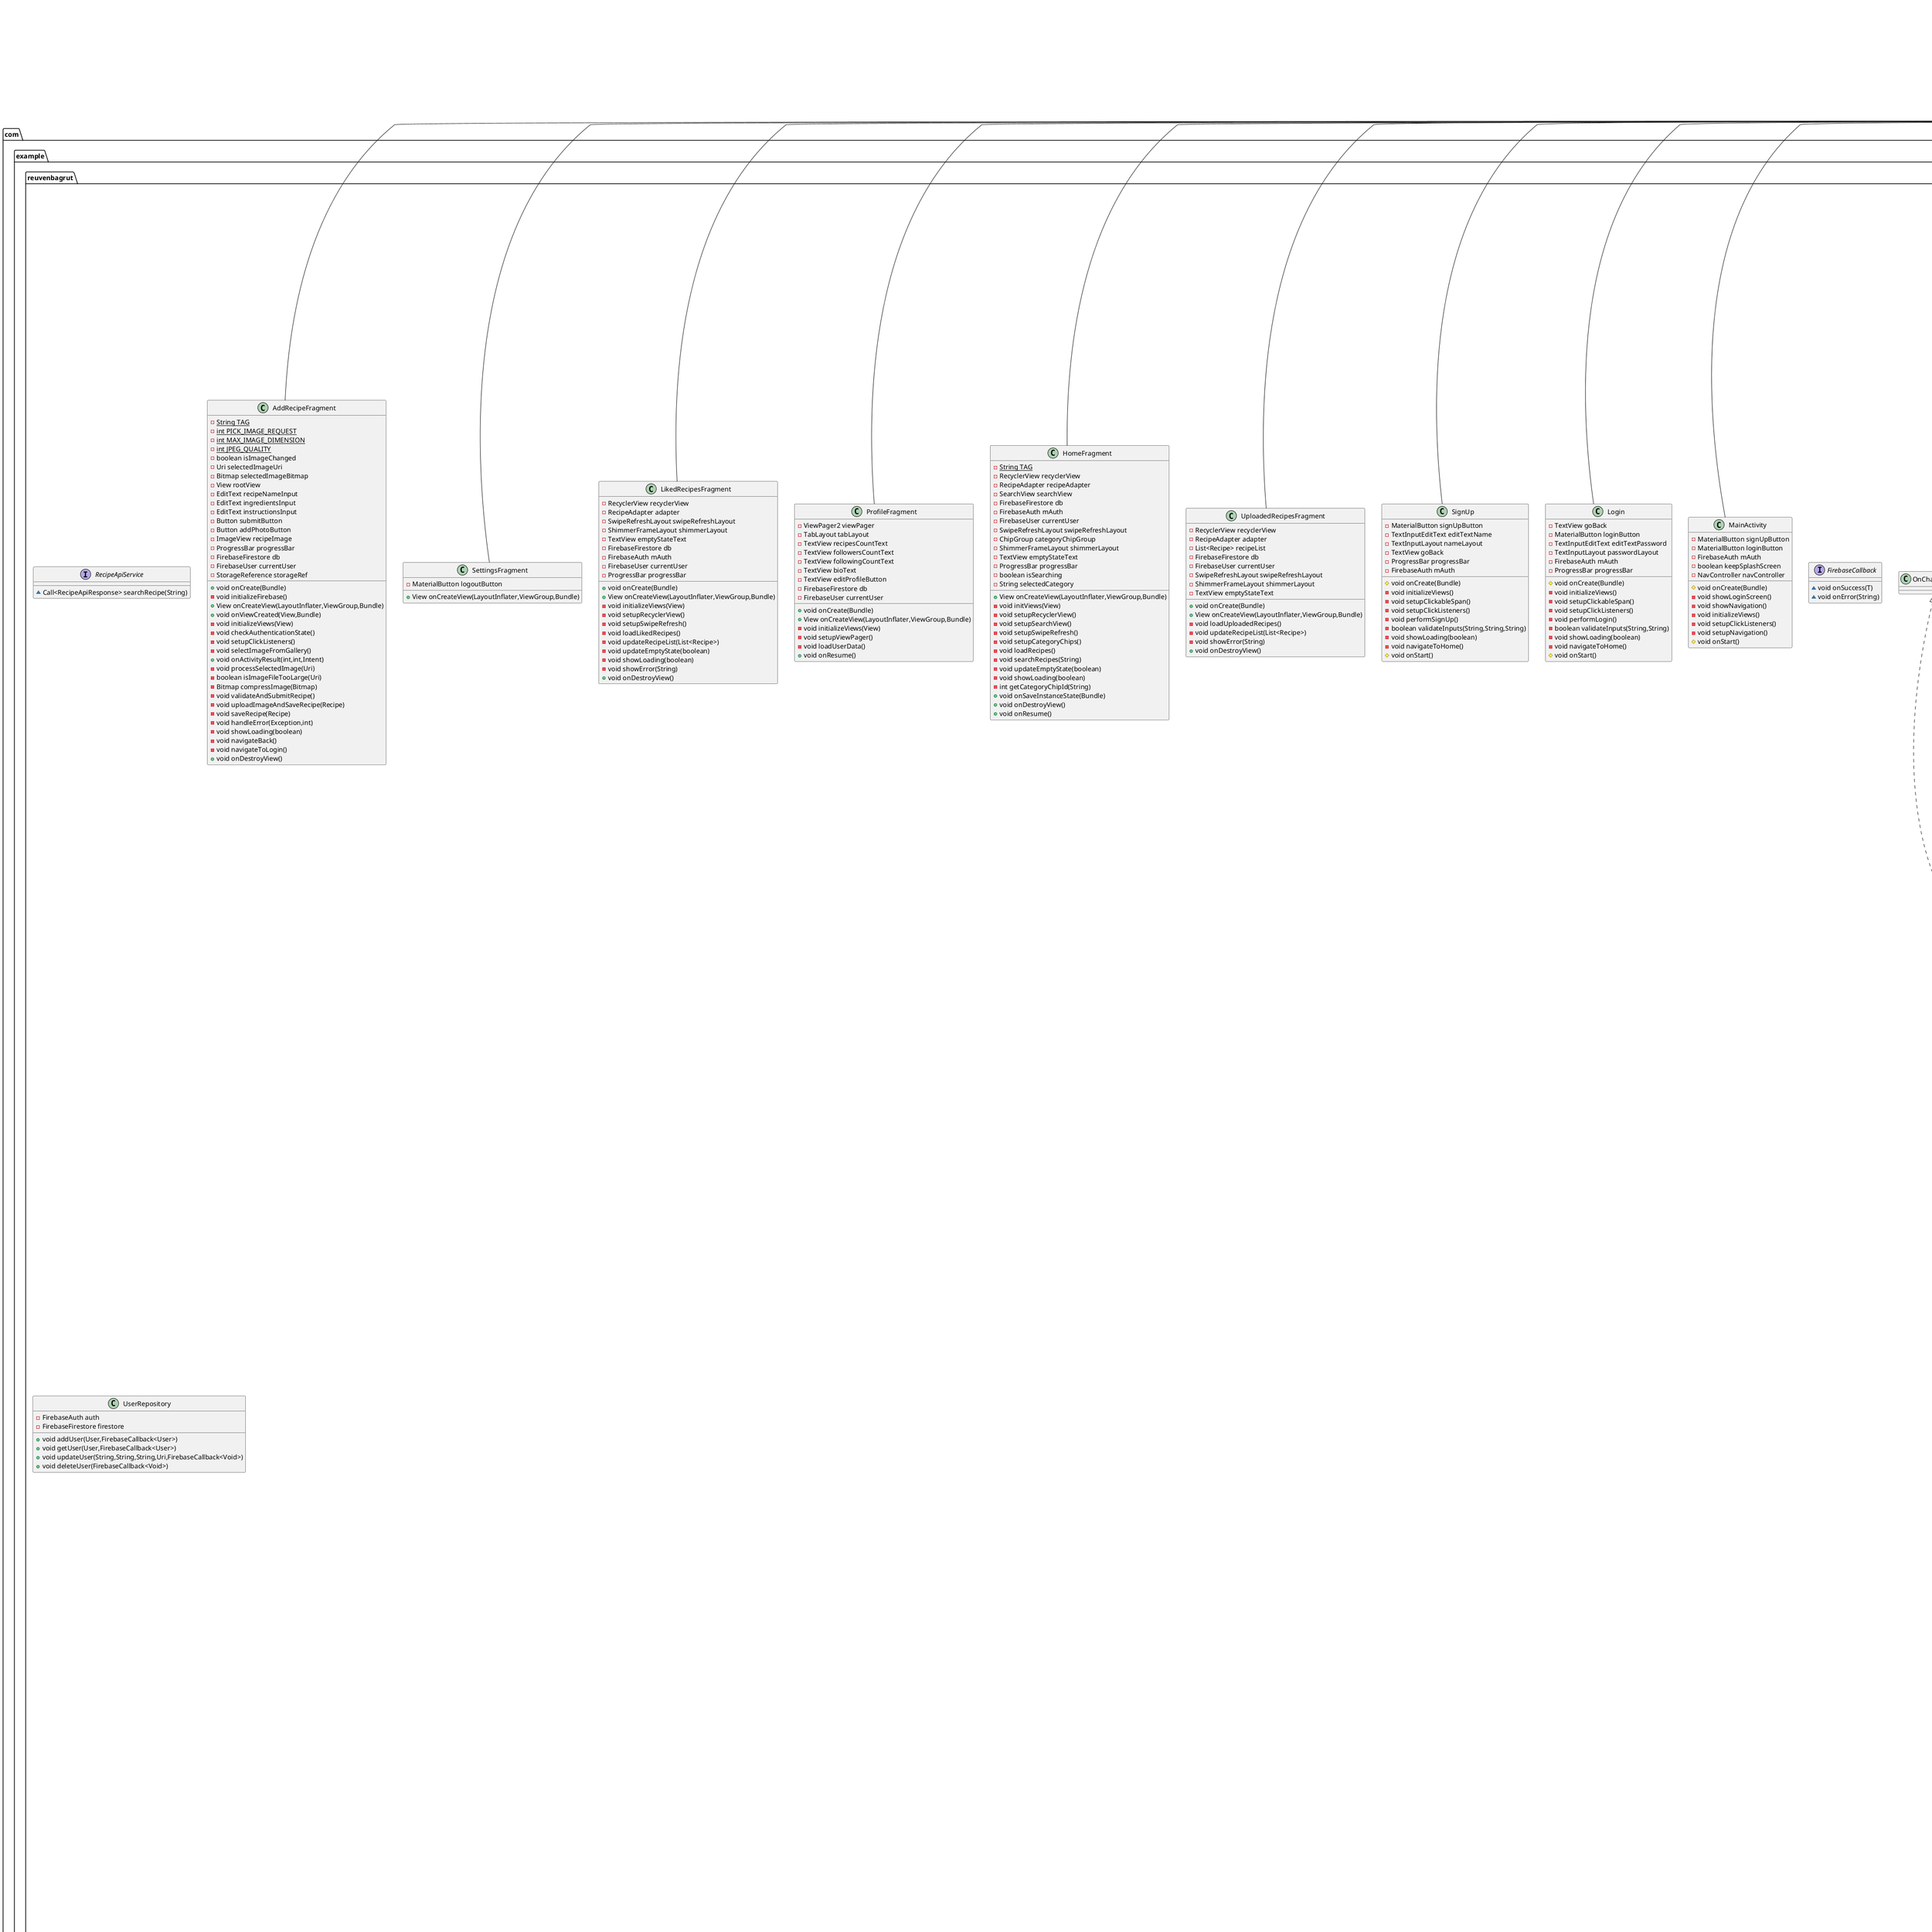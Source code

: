 @startuml
class com.example.reuvenbagrut.ProfileFragment {
- ViewPager2 viewPager
- TabLayout tabLayout
- TextView recipesCountText
- TextView followersCountText
- TextView followingCountText
- TextView bioText
- TextView editProfileButton
- FirebaseFirestore db
- FirebaseUser currentUser
+ void onCreate(Bundle)
+ View onCreateView(LayoutInflater,ViewGroup,Bundle)
- void initializeViews(View)
- void setupViewPager()
- void loadUserData()
+ void onResume()
}


class com.example.reuvenbagrut.adapters.ChatListAdapter {
- Context context
- List<ChatMessage> messages
- OnChatClickListener listener
+ ChatViewHolder onCreateViewHolder(ViewGroup,int)
+ void onBindViewHolder(ChatViewHolder,int)
+ int getItemCount()
- String formatTime(long)
}


interface com.example.reuvenbagrut.adapters.ChatListAdapter$OnChatClickListener {
~ void onChatClick(ChatMessage)
}

class com.example.reuvenbagrut.adapters.ChatListAdapter$ChatViewHolder {
~ ImageView profileImage
~ TextView userName
~ TextView lastMessage
~ TextView timeText
}

class com.example.reuvenbagrut.activities.ChatDetailActivity {
- MaterialToolbar toolbar
- RecyclerView recyclerView
- TextInputEditText messageInput
- CircularProgressIndicator progressBar
- ChatAdapter chatAdapter
- List<ChatMessage> messages
- String chatId
- String otherUserId
- String currentUserId
- String currentUserName
- String currentUserImage
- FirebaseFirestore db
# void onCreate(Bundle)
- void loadOtherUserData()
- void loadCurrentUserData()
- void loadMessages()
- void sendMessage()
+ boolean onOptionsItemSelected(MenuItem)
}


interface com.example.reuvenbagrut.RecipeApiService {
~ Call<RecipeApiResponse> searchRecipe(String)
}

class com.example.reuvenbagrut.models.Comment {
- String id
- String recipeId
- String userId
- String userName
- String userImage
- String content
- long timestamp
+ String getId()
+ void setId(String)
+ String getRecipeId()
+ void setRecipeId(String)
+ String getUserId()
+ void setUserId(String)
+ String getUserName()
+ void setUserName(String)
+ String getUserImage()
+ void setUserImage(String)
+ String getContent()
+ void setContent(String)
+ long getTimestamp()
+ void setTimestamp(long)
}


class com.example.reuvenbagrut.models.RecipeApiResponse {
- List<RecipeResult> meals
+ List<RecipeResult> getMeals()
+ void setMeals(List<RecipeResult>)
}


class com.example.reuvenbagrut.models.RecipeApiResponse$RecipeResult {
- String idMeal
- String strMeal
- String strCategory
- String strArea
- String strInstructions
- String strMealThumb
- String strTags
- String strYoutube
- String strSource
- String strIngredient1
- String strIngredient2
- String strIngredient3
- String strIngredient4
- String strIngredient5
- String strIngredient6
- String strIngredient7
- String strIngredient8
- String strIngredient9
- String strIngredient10
- String strIngredient11
- String strIngredient12
- String strIngredient13
- String strIngredient14
- String strIngredient15
- String strIngredient16
- String strIngredient17
- String strIngredient18
- String strIngredient19
- String strIngredient20
- String strMeasure1
- String strMeasure2
- String strMeasure3
- String strMeasure4
- String strMeasure5
- String strMeasure6
- String strMeasure7
- String strMeasure8
- String strMeasure9
- String strMeasure10
- String strMeasure11
- String strMeasure12
- String strMeasure13
- String strMeasure14
- String strMeasure15
- String strMeasure16
- String strMeasure17
- String strMeasure18
- String strMeasure19
- String strMeasure20
+ String getIdMeal()
+ String getStrMeal()
+ String getStrCategory()
+ String getStrArea()
+ String getStrInstructions()
+ String getStrMealThumb()
+ String getStrTags()
+ String getStrYoutube()
+ String getStrSource()
+ String getStrIngredient1()
+ String getStrIngredient2()
+ String getStrIngredient3()
+ String getStrIngredient4()
+ String getStrIngredient5()
+ String getStrIngredient6()
+ String getStrIngredient7()
+ String getStrIngredient8()
+ String getStrIngredient9()
+ String getStrIngredient10()
+ String getStrIngredient11()
+ String getStrIngredient12()
+ String getStrIngredient13()
+ String getStrIngredient14()
+ String getStrIngredient15()
+ String getStrIngredient16()
+ String getStrIngredient17()
+ String getStrIngredient18()
+ String getStrIngredient19()
+ String getStrIngredient20()
+ String getStrMeasure1()
+ String getStrMeasure2()
+ String getStrMeasure3()
+ String getStrMeasure4()
+ String getStrMeasure5()
+ String getStrMeasure6()
+ String getStrMeasure7()
+ String getStrMeasure8()
+ String getStrMeasure9()
+ String getStrMeasure10()
+ String getStrMeasure11()
+ String getStrMeasure12()
+ String getStrMeasure13()
+ String getStrMeasure14()
+ String getStrMeasure15()
+ String getStrMeasure16()
+ String getStrMeasure17()
+ String getStrMeasure18()
+ String getStrMeasure19()
+ String getStrMeasure20()
}


class com.example.reuvenbagrut.SignUp {
- MaterialButton signUpButton
- TextInputEditText editTextName
- TextInputLayout nameLayout
- TextView goBack
- ProgressBar progressBar
- FirebaseAuth mAuth
# void onCreate(Bundle)
- void initializeViews()
- void setupClickableSpan()
- void setupClickListeners()
- void performSignUp()
- boolean validateInputs(String,String,String)
- void showLoading(boolean)
- void navigateToHome()
# void onStart()
}


class com.example.reuvenbagrut.HomeFragment {
- {static} String TAG
- RecyclerView recyclerView
- RecipeAdapter recipeAdapter
- SearchView searchView
- FirebaseFirestore db
- FirebaseAuth mAuth
- FirebaseUser currentUser
- SwipeRefreshLayout swipeRefreshLayout
- ChipGroup categoryChipGroup
- ShimmerFrameLayout shimmerLayout
- TextView emptyStateText
- ProgressBar progressBar
- boolean isSearching
- String selectedCategory
+ View onCreateView(LayoutInflater,ViewGroup,Bundle)
- void initViews(View)
- void setupRecyclerView()
- void setupSearchView()
- void setupSwipeRefresh()
- void setupCategoryChips()
- void loadRecipes()
- void searchRecipes(String)
- void updateEmptyState(boolean)
- void showLoading(boolean)
- int getCategoryChipId(String)
+ void onSaveInstanceState(Bundle)
+ void onDestroyView()
+ void onResume()
}


class com.example.reuvenbagrut.LikedRecipesFragment {
- RecyclerView recyclerView
- RecipeAdapter adapter
- SwipeRefreshLayout swipeRefreshLayout
- ShimmerFrameLayout shimmerLayout
- TextView emptyStateText
- FirebaseFirestore db
- FirebaseAuth mAuth
- FirebaseUser currentUser
- ProgressBar progressBar
+ void onCreate(Bundle)
+ View onCreateView(LayoutInflater,ViewGroup,Bundle)
- void initializeViews(View)
- void setupRecyclerView()
- void setupSwipeRefresh()
- void loadLikedRecipes()
- void updateRecipeList(List<Recipe>)
- void updateEmptyState(boolean)
- void showLoading(boolean)
- void showError(String)
+ void onDestroyView()
}


interface com.example.reuvenbagrut.api.RecipeApiService {
~ Call<RecipeApiResponse> searchRecipes(String)
~ Call<RecipeApiResponse> getRandomRecipes()
~ Call<RecipeApiResponse> getRecipeById(String)
~ Call<RecipeApiResponse> getRecipesByCategory(String)
}

class com.example.reuvenbagrut.models.Chat {
- String id
- List<String> participants
- String lastMessage
- long lastMessageTime
- String lastMessageSenderId
- String lastMessageSenderName
- String lastMessageSenderImage
+ String getId()
+ void setId(String)
+ List<String> getParticipants()
+ void setParticipants(List<String>)
+ String getLastMessage()
+ void setLastMessage(String)
+ long getLastMessageTime()
+ void setLastMessageTime(long)
+ String getLastMessageSenderId()
+ void setLastMessageSenderId(String)
+ String getLastMessageSenderName()
+ void setLastMessageSenderName(String)
+ String getLastMessageSenderImage()
+ void setLastMessageSenderImage(String)
+ void updateLastMessage(ChatMessage)
+ String getOtherParticipantId(String)
}


class com.example.reuvenbagrut.models.ChatMessage {
- String id
- String text
- String senderId
- String senderName
- String senderImage
- long timestamp
+ String getId()
+ void setId(String)
+ String getText()
+ void setText(String)
+ String getSenderId()
+ void setSenderId(String)
+ String getSenderName()
+ void setSenderName(String)
+ String getSenderImage()
+ void setSenderImage(String)
+ long getTimestamp()
+ void setTimestamp(long)
+ String getFormattedTime()
+ String getMessage()
}


class com.example.reuvenbagrut.MainActivity {
- MaterialButton signUpButton
- MaterialButton loginButton
- FirebaseAuth mAuth
- boolean keepSplashScreen
- NavController navController
# void onCreate(Bundle)
- void showLoginScreen()
- void showNavigation()
- void initializeViews()
- void setupClickListeners()
- void setupNavigation()
# void onStart()
}


class com.example.reuvenbagrut.SettingsFragment {
- MaterialButton logoutButton
+ View onCreateView(LayoutInflater,ViewGroup,Bundle)
}


class com.example.reuvenbagrut.adapters.RecipeAdapter {
- Context context
- List<Recipe> recipes
- OnRecipeClickListener listener
+ RecipeViewHolder onCreateViewHolder(ViewGroup,int)
+ void onBindViewHolder(RecipeViewHolder,int)
+ int getItemCount()
+ void setRecipes(List<Recipe>)
}


interface com.example.reuvenbagrut.adapters.RecipeAdapter$OnRecipeClickListener {
~ void onRecipeClick(Recipe)
}

class com.example.reuvenbagrut.adapters.RecipeAdapter$RecipeViewHolder {
- ShapeableImageView recipeImage
- MaterialTextView recipeName
- MaterialTextView recipeCategory
+ void bind(Recipe)
}


interface com.example.reuvenbagrut.FirebaseCallback {
~ void onSuccess(T)
~ void onError(String)
}

class com.example.reuvenbagrut.adapters.ChatAdapter {
- {static} int VIEW_TYPE_SENT
- {static} int VIEW_TYPE_RECEIVED
- Context context
- List<ChatMessage> messages
- String currentUserId
+ int getItemViewType(int)
+ MessageViewHolder onCreateViewHolder(ViewGroup,int)
+ void onBindViewHolder(MessageViewHolder,int)
+ int getItemCount()
- String formatTime(long)
}


class com.example.reuvenbagrut.adapters.ChatAdapter$MessageViewHolder {
~ TextView messageText
~ TextView timeText
~ ImageView profileImage
}

class com.example.reuvenbagrut.models.Recipe {
- String id
- String strMeal
- String strCategory
- String strArea
- String strInstructions
- String strMealThumb
- String strTags
- String strYoutube
- String strSource
- String strCookingTime
- String strServings
- String strDifficultyLevel
- String strAuthorId
- String strAuthor
- String strAuthorImage
- String userId
- String userName
- String userImage
- List<String> ingredients
- String ingredientsString
- List<String> steps
- int likesCount
- boolean isLiked
- long timestamp
- List<String> likedBy
+ {static} Creator<Recipe> CREATOR
+ int describeContents()
+ void writeToParcel(Parcel,int)
+ String getId()
+ void setId(String)
+ String getStrMeal()
+ void setStrMeal(String)
+ String getStrCategory()
+ void setStrCategory(String)
+ String getStrArea()
+ void setStrArea(String)
+ String getStrInstructions()
+ void setStrInstructions(String)
+ String getStrMealThumb()
+ void setStrMealThumb(String)
+ String getStrTags()
+ void setStrTags(String)
+ String getStrYoutube()
+ void setStrYoutube(String)
+ String getStrSource()
+ void setStrSource(String)
+ String getStrCookingTime()
+ void setStrCookingTime(String)
+ String getStrServings()
+ void setStrServings(String)
+ String getStrDifficultyLevel()
+ void setStrDifficultyLevel(String)
+ String getStrAuthorId()
+ void setStrAuthorId(String)
+ String getStrAuthor()
+ void setStrAuthor(String)
+ String getStrAuthorImage()
+ void setStrAuthorImage(String)
+ String getUserId()
+ void setUserId(String)
+ String getUserName()
+ void setUserName(String)
+ String getUserImage()
+ void setUserImage(String)
+ List<String> getIngredients()
+ void setIngredients(List<String>)
+ void setIngredientsString(String)
+ List<String> getSteps()
+ void setSteps(List<String>)
+ int getLikesCount()
+ void setLikesCount(int)
+ boolean isLiked()
+ void setLiked(boolean)
+ long getTimestamp()
+ void setTimestamp(long)
+ List<String> getLikedBy()
+ void setLikedBy(List<String>)
+ boolean isLikedByUser(String)
+ void addLike(String)
+ void removeLike(String)
}


class com.example.reuvenbagrut.adapters.MessageAdapter {
- {static} int VIEW_TYPE_SENT
- {static} int VIEW_TYPE_RECEIVED
- Context context
- List<Message> messages
- String currentUserId
- SimpleDateFormat timeFormat
+ int getItemViewType(int)
+ MessageViewHolder onCreateViewHolder(ViewGroup,int)
+ void onBindViewHolder(MessageViewHolder,int)
+ int getItemCount()
}


class com.example.reuvenbagrut.adapters.MessageAdapter$MessageViewHolder {
- MaterialTextView messageText
- MaterialTextView timeText
+ void bind(Message)
}


class com.example.reuvenbagrut.AddRecipeFragment {
- {static} String TAG
- {static} int PICK_IMAGE_REQUEST
- {static} int MAX_IMAGE_DIMENSION
- {static} int JPEG_QUALITY
- boolean isImageChanged
- Uri selectedImageUri
- Bitmap selectedImageBitmap
- View rootView
- EditText recipeNameInput
- EditText ingredientsInput
- EditText instructionsInput
- Button submitButton
- Button addPhotoButton
- ImageView recipeImage
- ProgressBar progressBar
- FirebaseFirestore db
- FirebaseUser currentUser
- StorageReference storageRef
+ void onCreate(Bundle)
- void initializeFirebase()
+ View onCreateView(LayoutInflater,ViewGroup,Bundle)
+ void onViewCreated(View,Bundle)
- void initializeViews(View)
- void checkAuthenticationState()
- void setupClickListeners()
- void selectImageFromGallery()
+ void onActivityResult(int,int,Intent)
- void processSelectedImage(Uri)
- boolean isImageFileTooLarge(Uri)
- Bitmap compressImage(Bitmap)
- void validateAndSubmitRecipe()
- void uploadImageAndSaveRecipe(Recipe)
- void saveRecipe(Recipe)
- void handleError(Exception,int)
- void showLoading(boolean)
- void navigateBack()
- void navigateToLogin()
+ void onDestroyView()
}


class com.example.reuvenbagrut.activities.UserProfileActivity {
- ShapeableImageView profileImage
- MaterialTextView userName
- MaterialTextView userEmail
- MaterialTextView recipeCount
- MaterialTextView followersCount
- MaterialButton messageButton
- RecyclerView recipesRecyclerView
- MaterialToolbar toolbar
- FirebaseFirestore db
- FirebaseUser currentUser
- RecipeAdapter recipeAdapter
- List<Recipe> recipes
- String profileUserId
# void onCreate(Bundle)
- void loadUserProfile(String)
- void loadUserRecipes(String)
- void loadFollowersCount(String)
- void setupMessageButton()
}


class com.example.reuvenbagrut.adapters.CommentAdapter {
- Context context
- List<Comment> comments
- OnCommentClickListener listener
+ CommentViewHolder onCreateViewHolder(ViewGroup,int)
+ void onBindViewHolder(CommentViewHolder,int)
+ int getItemCount()
- String formatTime(long)
}


interface com.example.reuvenbagrut.adapters.CommentAdapter$OnCommentClickListener {
~ void onCommentClick(Comment)
}

class com.example.reuvenbagrut.adapters.CommentAdapter$CommentViewHolder {
~ ImageView profileImage
~ TextView userName
~ TextView commentText
~ TextView timeText
}

class com.example.reuvenbagrut.models.Message {
- String id
- String senderId
- String senderName
- String content
- long timestamp
+ String getId()
+ void setId(String)
+ String getSenderId()
+ void setSenderId(String)
+ String getSenderName()
+ void setSenderName(String)
+ String getContent()
+ void setContent(String)
+ long getTimestamp()
+ void setTimestamp(long)
}


class com.example.reuvenbagrut.adapters.ProfileTabsAdapter {
+ Fragment createFragment(int)
+ int getItemCount()
}

class com.example.reuvenbagrut.activities.EditProfileActivity {
- ActivityEditProfileBinding binding
- FirebaseFirestore db
- FirebaseAuth auth
- FirebaseStorage storage
- Uri selectedImageUri
- ActivityResultLauncher<String> imagePickerLauncher
# void onCreate(Bundle)
- void setupToolbar()
- void setupImagePicker()
- void loadUserData()
- void setupSaveButton()
- void uploadImageAndSaveProfile(String,String)
- void saveProfile(String,String,String)
+ boolean onOptionsItemSelected(MenuItem)
}


class com.example.reuvenbagrut.UploadedRecipesFragment {
- RecyclerView recyclerView
- RecipeAdapter adapter
- List<Recipe> recipeList
- FirebaseFirestore db
- FirebaseUser currentUser
- SwipeRefreshLayout swipeRefreshLayout
- ShimmerFrameLayout shimmerLayout
- TextView emptyStateText
+ void onCreate(Bundle)
+ View onCreateView(LayoutInflater,ViewGroup,Bundle)
- void loadUploadedRecipes()
- void updateRecipeList(List<Recipe>)
- void showError(String)
+ void onDestroyView()
}


class com.example.reuvenbagrut.Login {
- TextView goBack
- MaterialButton loginButton
- TextInputEditText editTextPassword
- TextInputLayout passwordLayout
- FirebaseAuth mAuth
- ProgressBar progressBar
# void onCreate(Bundle)
- void initializeViews()
- void setupClickableSpan()
- void setupClickListeners()
- void performLogin()
- boolean validateInputs(String,String)
- void showLoading(boolean)
- void navigateToHome()
# void onStart()
}


class com.example.reuvenbagrut.models.User {
- String id
- String email
- String name
- String profileImageUrl
- String password
- String bio
- String imageUrl
- List<String> followers
- List<String> following
- List<String> likedRecipes
- List<String> uploadedRecipes
+ String getId()
+ void setId(String)
+ String getEmail()
+ void setEmail(String)
+ String getName()
+ void setName(String)
+ String getProfileImageUrl()
+ void setProfileImageUrl(String)
+ String getPassword()
+ void setPassword(String)
+ String getBio()
+ void setBio(String)
+ String getImageUrl()
+ void setImageUrl(String)
+ List<String> getFollowers()
+ void setFollowers(List<String>)
+ List<String> getFollowing()
+ void setFollowing(List<String>)
+ List<String> getLikedRecipes()
+ void setLikedRecipes(List<String>)
+ List<String> getUploadedRecipes()
+ void setUploadedRecipes(List<String>)
+ int getFollowersCount()
+ int getFollowingCount()
+ int getUploadedRecipesCount()
+ boolean isFollowing(String)
+ void addFollower(String)
+ void removeFollower(String)
+ void addFollowing(String)
+ void removeFollowing(String)
+ void addLikedRecipe(String)
+ void removeLikedRecipe(String)
+ void addUploadedRecipe(String)
+ void removeUploadedRecipe(String)
+ String getDisplayName()
+ void setDisplayName(String)
+ String getPhotoUrl()
+ void setPhotoUrl(String)
}


class com.example.reuvenbagrut.activities.SearchActivity {
- {static} String API_KEY
- RecyclerView recyclerView
- RecipeAdapter recipeAdapter
- SearchView searchView
- ShimmerFrameLayout shimmerLayout
- TextView emptyStateText
# void onCreate(Bundle)
- void setupToolbar()
- void initializeViews()
- void setupRecyclerView()
- void setupSearchView()
- void searchRecipes(String)
- void showLoading(boolean)
- void showError(String)
+ boolean onOptionsItemSelected(MenuItem)
# void onDestroy()
}


class com.example.reuvenbagrut.activities.RecipeDetailActivity {
- CollapsingToolbarLayout collapsingToolbar
- MaterialToolbar toolbar
- ShapeableImageView recipeImage
- MaterialTextView recipeCategory
- MaterialTextView recipeIngredients
- MaterialTextView recipeInstructions
- ShapeableImageView userProfileImage
- MaterialTextView userName
- MaterialButton messageCreatorButton
- RecyclerView commentsRecyclerView
- TextInputEditText commentInput
- MaterialButton postCommentButton
- FloatingActionButton favoriteButton
- FirebaseFirestore db
- FirebaseUser currentUser
- CommentAdapter commentAdapter
- List<Comment> comments
- String recipeId
- String recipeUserId
- Recipe recipeObj
# void onCreate(Bundle)
- void initializeViews()
- void openUserProfile()
- void setupFavoriteButton()
- void setupMessageCreatorButton()
- void setupCommentInput()
- void setupPostCommentButton()
- void postComment(String)
- void loadComments()
}


class com.example.reuvenbagrut.activities.SettingsActivity {
# void onCreate(Bundle)
}

class com.example.reuvenbagrut.UserRepository {
- FirebaseAuth auth
- FirebaseFirestore firestore
+ void addUser(User,FirebaseCallback<User>)
+ void getUser(User,FirebaseCallback<User>)
+ void updateUser(String,String,String,Uri,FirebaseCallback<Void>)
+ void deleteUser(FirebaseCallback<Void>)
}


class com.example.reuvenbagrut.activities.ChatActivity {
- MaterialToolbar toolbar
- RecyclerView recyclerView
- TextInputEditText messageInput
- ChatAdapter chatAdapter
- List<ChatMessage> messages
- String otherUserId
- String otherUserName
- String otherUserImage
- String currentUserId
- String chatId
- FirebaseFirestore db
# void onCreate(Bundle)
- String generateChatId(String,String)
- void loadMessages()
- void sendMessage()
}


class com.example.reuvenbagrut.activities.EditRecipeActivity {
- TextInputEditText titleInput
- TextInputEditText descriptionInput
- TextInputEditText ingredientsInput
- TextInputEditText instructionsInput
- TextInputEditText cookingTimeInput
- AutoCompleteTextView difficultyInput
- MaterialButton saveButton
- CircularProgressIndicator progressIndicator
- FirebaseFirestore db
- String recipeId
- Recipe recipe
# void onCreate(Bundle)
- void loadRecipeData()
- void updateUI()
- void saveRecipe()
- void showProgress(boolean)
+ boolean onOptionsItemSelected(MenuItem)
}


class com.example.reuvenbagrut.api.RetrofitClient {
- {static} String BASE_URL
- {static} RetrofitClient instance
- Retrofit retrofit
- RecipeApiService apiService
+ {static} RetrofitClient getInstance()
+ RecipeApiService getApiService()
}


class com.example.reuvenbagrut.ChatFragment {
- {static} String TAG
- RecyclerView recyclerView
- ChatListAdapter adapter
- List<ChatMessage> messages
- String currentUserId
- FirebaseFirestore db
- FirebaseUser currentUser
+ View onCreateView(LayoutInflater,ViewGroup,Bundle)
- void loadChats()
+ void onChatClick(ChatMessage)
}




androidx.fragment.app.Fragment <|-- com.example.reuvenbagrut.ProfileFragment
com.example.reuvenbagrut.adapters.Adapter <|-- com.example.reuvenbagrut.adapters.ChatListAdapter
com.example.reuvenbagrut.adapters.ChatListAdapter +.. com.example.reuvenbagrut.adapters.ChatListAdapter$OnChatClickListener
com.example.reuvenbagrut.adapters.ChatListAdapter +.. com.example.reuvenbagrut.adapters.ChatListAdapter$ChatViewHolder
com.example.reuvenbagrut.adapters.ViewHolder <|-- com.example.reuvenbagrut.adapters.ChatListAdapter$ChatViewHolder
androidx.appcompat.app.AppCompatActivity <|-- com.example.reuvenbagrut.activities.ChatDetailActivity
com.example.reuvenbagrut.models.RecipeApiResponse +.. com.example.reuvenbagrut.models.RecipeApiResponse$RecipeResult
androidx.appcompat.app.AppCompatActivity <|-- com.example.reuvenbagrut.SignUp
androidx.fragment.app.Fragment <|-- com.example.reuvenbagrut.HomeFragment
androidx.fragment.app.Fragment <|-- com.example.reuvenbagrut.LikedRecipesFragment
androidx.appcompat.app.AppCompatActivity <|-- com.example.reuvenbagrut.MainActivity
androidx.fragment.app.Fragment <|-- com.example.reuvenbagrut.SettingsFragment
com.example.reuvenbagrut.adapters.Adapter <|-- com.example.reuvenbagrut.adapters.RecipeAdapter
com.example.reuvenbagrut.adapters.RecipeAdapter +.. com.example.reuvenbagrut.adapters.RecipeAdapter$OnRecipeClickListener
com.example.reuvenbagrut.adapters.RecipeAdapter +.. com.example.reuvenbagrut.adapters.RecipeAdapter$RecipeViewHolder
com.example.reuvenbagrut.adapters.ViewHolder <|-- com.example.reuvenbagrut.adapters.RecipeAdapter$RecipeViewHolder
com.example.reuvenbagrut.adapters.Adapter <|-- com.example.reuvenbagrut.adapters.ChatAdapter
com.example.reuvenbagrut.adapters.ChatAdapter +.. com.example.reuvenbagrut.adapters.ChatAdapter$MessageViewHolder
com.example.reuvenbagrut.adapters.ViewHolder <|-- com.example.reuvenbagrut.adapters.ChatAdapter$MessageViewHolder
android.os.Parcelable <|.. com.example.reuvenbagrut.models.Recipe
com.example.reuvenbagrut.adapters.Adapter <|-- com.example.reuvenbagrut.adapters.MessageAdapter
com.example.reuvenbagrut.adapters.MessageAdapter +.. com.example.reuvenbagrut.adapters.MessageAdapter$MessageViewHolder
com.example.reuvenbagrut.adapters.ViewHolder <|-- com.example.reuvenbagrut.adapters.MessageAdapter$MessageViewHolder
androidx.fragment.app.Fragment <|-- com.example.reuvenbagrut.AddRecipeFragment
androidx.appcompat.app.AppCompatActivity <|-- com.example.reuvenbagrut.activities.UserProfileActivity
com.example.reuvenbagrut.adapters.Adapter <|-- com.example.reuvenbagrut.adapters.CommentAdapter
com.example.reuvenbagrut.adapters.CommentAdapter +.. com.example.reuvenbagrut.adapters.CommentAdapter$OnCommentClickListener
com.example.reuvenbagrut.adapters.CommentAdapter +.. com.example.reuvenbagrut.adapters.CommentAdapter$CommentViewHolder
com.example.reuvenbagrut.adapters.ViewHolder <|-- com.example.reuvenbagrut.adapters.CommentAdapter$CommentViewHolder
androidx.viewpager2.adapter.FragmentStateAdapter <|-- com.example.reuvenbagrut.adapters.ProfileTabsAdapter
androidx.appcompat.app.AppCompatActivity <|-- com.example.reuvenbagrut.activities.EditProfileActivity
androidx.fragment.app.Fragment <|-- com.example.reuvenbagrut.UploadedRecipesFragment
androidx.appcompat.app.AppCompatActivity <|-- com.example.reuvenbagrut.Login
androidx.appcompat.app.AppCompatActivity <|-- com.example.reuvenbagrut.activities.SearchActivity
androidx.appcompat.app.AppCompatActivity <|-- com.example.reuvenbagrut.activities.RecipeDetailActivity
androidx.appcompat.app.AppCompatActivity <|-- com.example.reuvenbagrut.activities.SettingsActivity
androidx.appcompat.app.AppCompatActivity <|-- com.example.reuvenbagrut.activities.ChatActivity
androidx.appcompat.app.AppCompatActivity <|-- com.example.reuvenbagrut.activities.EditRecipeActivity
com.example.reuvenbagrut.OnChatClickListener <|.. com.example.reuvenbagrut.ChatFragment
androidx.fragment.app.Fragment <|-- com.example.reuvenbagrut.ChatFragment
@enduml